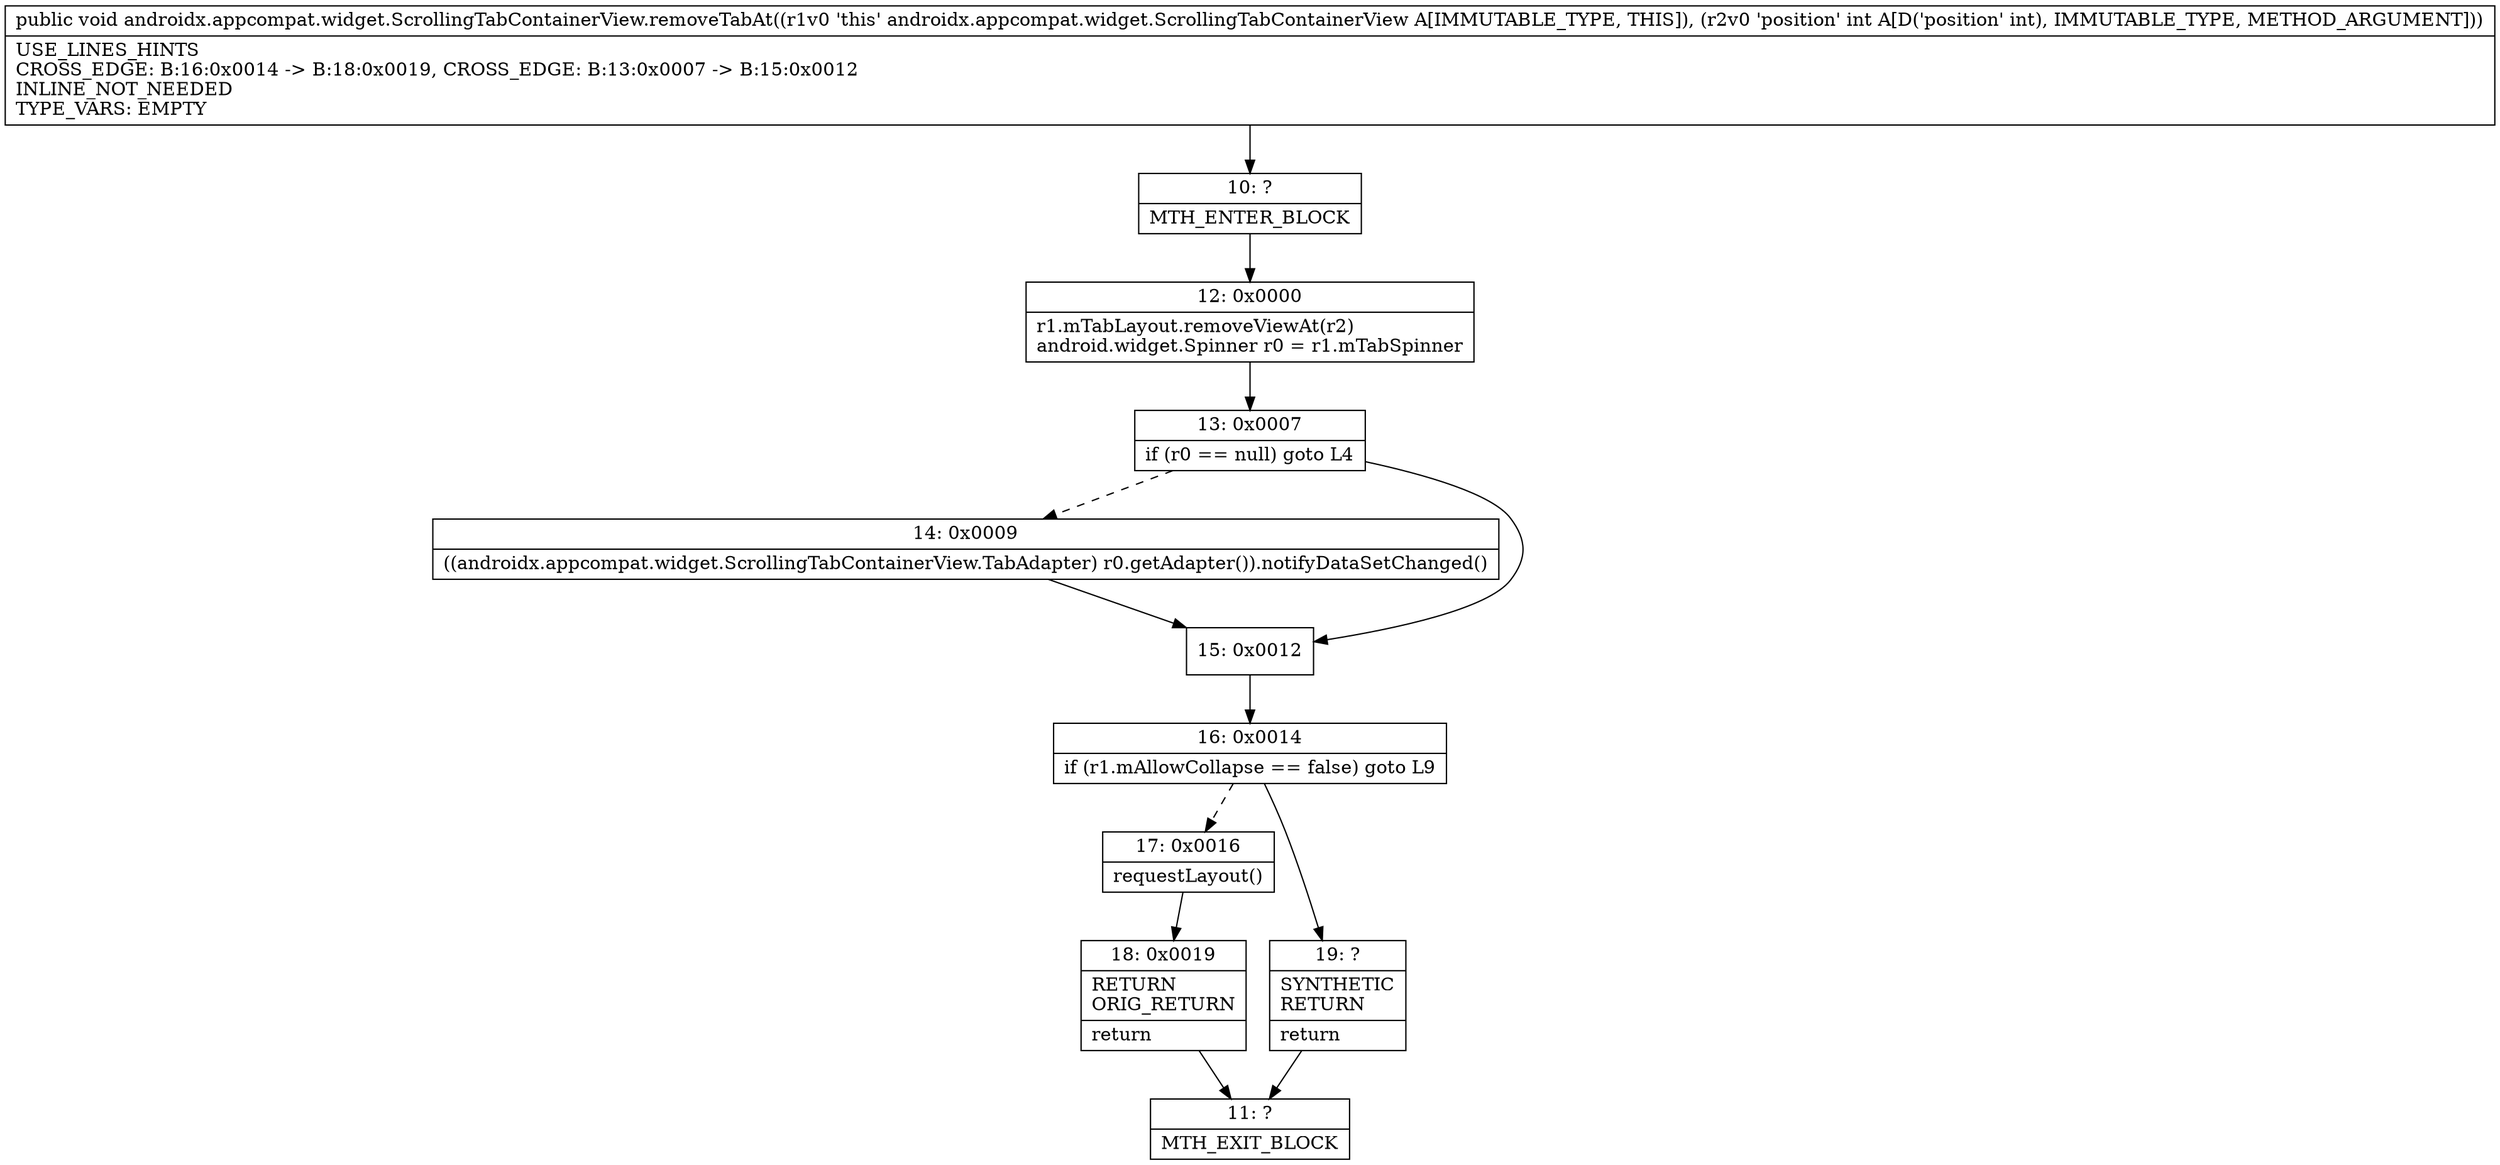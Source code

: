 digraph "CFG forandroidx.appcompat.widget.ScrollingTabContainerView.removeTabAt(I)V" {
Node_10 [shape=record,label="{10\:\ ?|MTH_ENTER_BLOCK\l}"];
Node_12 [shape=record,label="{12\:\ 0x0000|r1.mTabLayout.removeViewAt(r2)\landroid.widget.Spinner r0 = r1.mTabSpinner\l}"];
Node_13 [shape=record,label="{13\:\ 0x0007|if (r0 == null) goto L4\l}"];
Node_14 [shape=record,label="{14\:\ 0x0009|((androidx.appcompat.widget.ScrollingTabContainerView.TabAdapter) r0.getAdapter()).notifyDataSetChanged()\l}"];
Node_15 [shape=record,label="{15\:\ 0x0012}"];
Node_16 [shape=record,label="{16\:\ 0x0014|if (r1.mAllowCollapse == false) goto L9\l}"];
Node_17 [shape=record,label="{17\:\ 0x0016|requestLayout()\l}"];
Node_18 [shape=record,label="{18\:\ 0x0019|RETURN\lORIG_RETURN\l|return\l}"];
Node_11 [shape=record,label="{11\:\ ?|MTH_EXIT_BLOCK\l}"];
Node_19 [shape=record,label="{19\:\ ?|SYNTHETIC\lRETURN\l|return\l}"];
MethodNode[shape=record,label="{public void androidx.appcompat.widget.ScrollingTabContainerView.removeTabAt((r1v0 'this' androidx.appcompat.widget.ScrollingTabContainerView A[IMMUTABLE_TYPE, THIS]), (r2v0 'position' int A[D('position' int), IMMUTABLE_TYPE, METHOD_ARGUMENT]))  | USE_LINES_HINTS\lCROSS_EDGE: B:16:0x0014 \-\> B:18:0x0019, CROSS_EDGE: B:13:0x0007 \-\> B:15:0x0012\lINLINE_NOT_NEEDED\lTYPE_VARS: EMPTY\l}"];
MethodNode -> Node_10;Node_10 -> Node_12;
Node_12 -> Node_13;
Node_13 -> Node_14[style=dashed];
Node_13 -> Node_15;
Node_14 -> Node_15;
Node_15 -> Node_16;
Node_16 -> Node_17[style=dashed];
Node_16 -> Node_19;
Node_17 -> Node_18;
Node_18 -> Node_11;
Node_19 -> Node_11;
}

